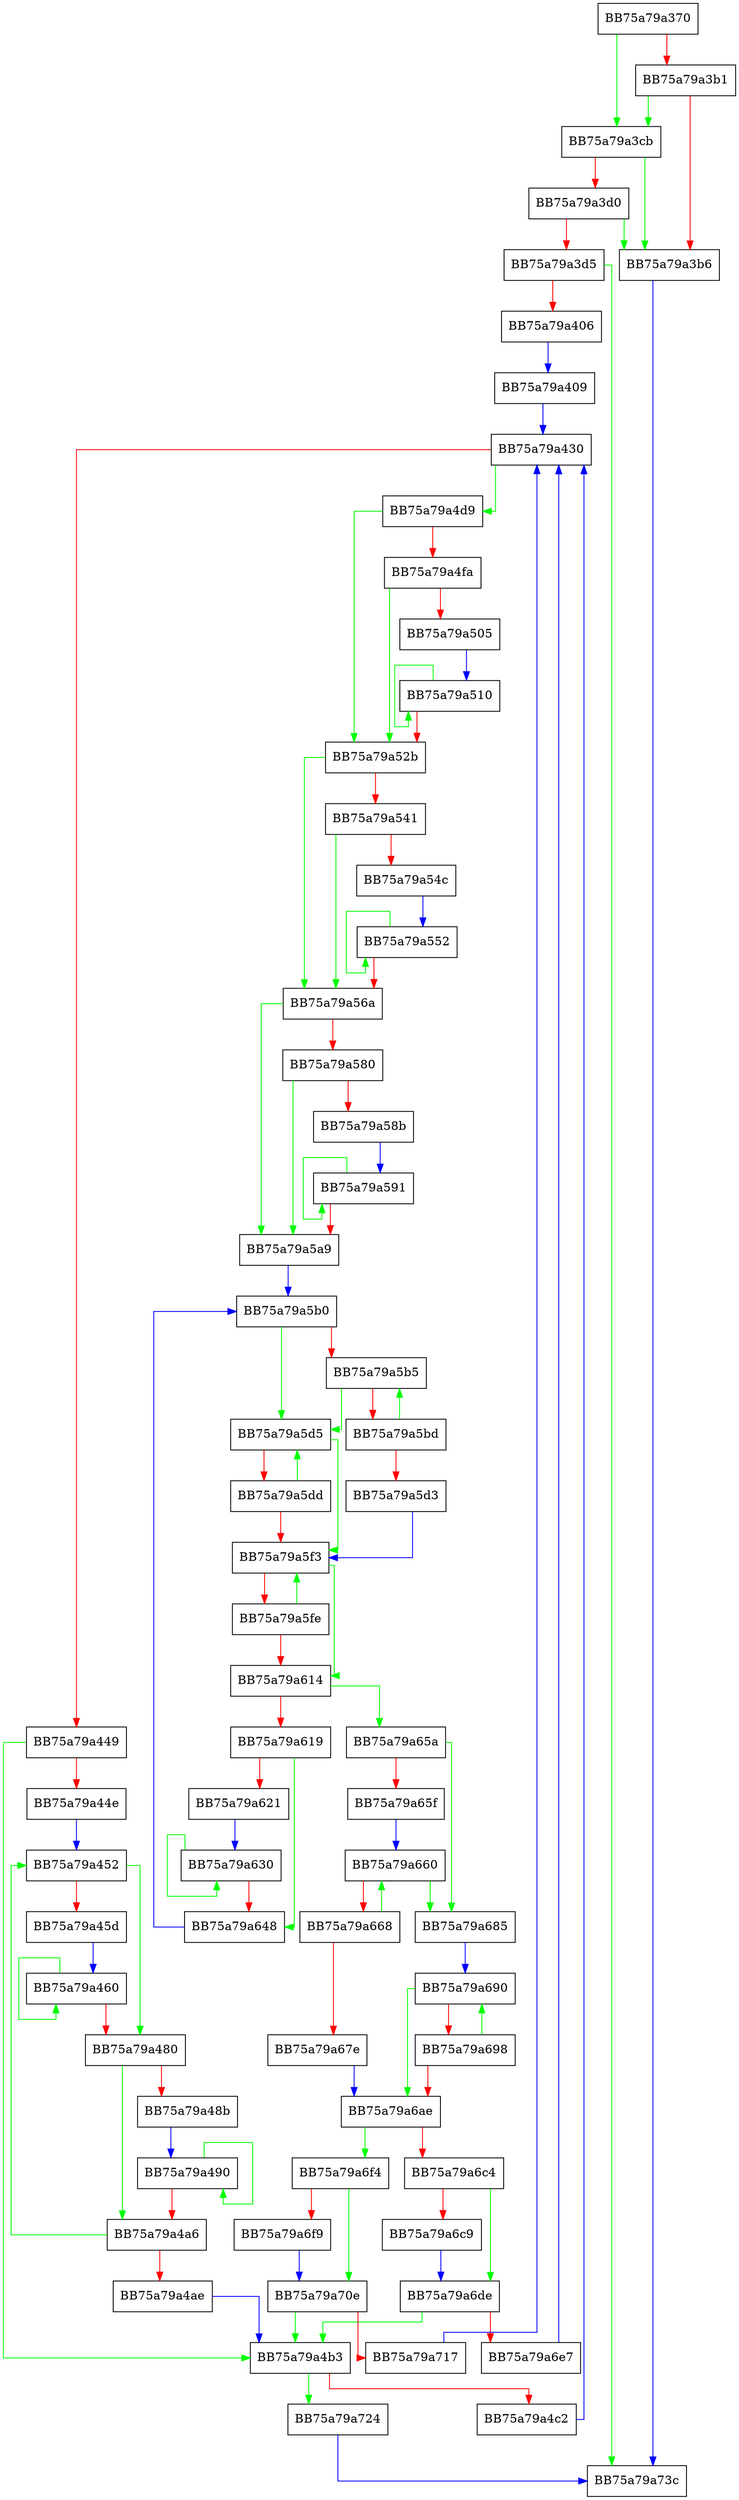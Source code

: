 digraph qsort_s {
  node [shape="box"];
  graph [splines=ortho];
  BB75a79a370 -> BB75a79a3cb [color="green"];
  BB75a79a370 -> BB75a79a3b1 [color="red"];
  BB75a79a3b1 -> BB75a79a3cb [color="green"];
  BB75a79a3b1 -> BB75a79a3b6 [color="red"];
  BB75a79a3b6 -> BB75a79a73c [color="blue"];
  BB75a79a3cb -> BB75a79a3b6 [color="green"];
  BB75a79a3cb -> BB75a79a3d0 [color="red"];
  BB75a79a3d0 -> BB75a79a3b6 [color="green"];
  BB75a79a3d0 -> BB75a79a3d5 [color="red"];
  BB75a79a3d5 -> BB75a79a73c [color="green"];
  BB75a79a3d5 -> BB75a79a406 [color="red"];
  BB75a79a406 -> BB75a79a409 [color="blue"];
  BB75a79a409 -> BB75a79a430 [color="blue"];
  BB75a79a430 -> BB75a79a4d9 [color="green"];
  BB75a79a430 -> BB75a79a449 [color="red"];
  BB75a79a449 -> BB75a79a4b3 [color="green"];
  BB75a79a449 -> BB75a79a44e [color="red"];
  BB75a79a44e -> BB75a79a452 [color="blue"];
  BB75a79a452 -> BB75a79a480 [color="green"];
  BB75a79a452 -> BB75a79a45d [color="red"];
  BB75a79a45d -> BB75a79a460 [color="blue"];
  BB75a79a460 -> BB75a79a460 [color="green"];
  BB75a79a460 -> BB75a79a480 [color="red"];
  BB75a79a480 -> BB75a79a4a6 [color="green"];
  BB75a79a480 -> BB75a79a48b [color="red"];
  BB75a79a48b -> BB75a79a490 [color="blue"];
  BB75a79a490 -> BB75a79a490 [color="green"];
  BB75a79a490 -> BB75a79a4a6 [color="red"];
  BB75a79a4a6 -> BB75a79a452 [color="green"];
  BB75a79a4a6 -> BB75a79a4ae [color="red"];
  BB75a79a4ae -> BB75a79a4b3 [color="blue"];
  BB75a79a4b3 -> BB75a79a724 [color="green"];
  BB75a79a4b3 -> BB75a79a4c2 [color="red"];
  BB75a79a4c2 -> BB75a79a430 [color="blue"];
  BB75a79a4d9 -> BB75a79a52b [color="green"];
  BB75a79a4d9 -> BB75a79a4fa [color="red"];
  BB75a79a4fa -> BB75a79a52b [color="green"];
  BB75a79a4fa -> BB75a79a505 [color="red"];
  BB75a79a505 -> BB75a79a510 [color="blue"];
  BB75a79a510 -> BB75a79a510 [color="green"];
  BB75a79a510 -> BB75a79a52b [color="red"];
  BB75a79a52b -> BB75a79a56a [color="green"];
  BB75a79a52b -> BB75a79a541 [color="red"];
  BB75a79a541 -> BB75a79a56a [color="green"];
  BB75a79a541 -> BB75a79a54c [color="red"];
  BB75a79a54c -> BB75a79a552 [color="blue"];
  BB75a79a552 -> BB75a79a552 [color="green"];
  BB75a79a552 -> BB75a79a56a [color="red"];
  BB75a79a56a -> BB75a79a5a9 [color="green"];
  BB75a79a56a -> BB75a79a580 [color="red"];
  BB75a79a580 -> BB75a79a5a9 [color="green"];
  BB75a79a580 -> BB75a79a58b [color="red"];
  BB75a79a58b -> BB75a79a591 [color="blue"];
  BB75a79a591 -> BB75a79a591 [color="green"];
  BB75a79a591 -> BB75a79a5a9 [color="red"];
  BB75a79a5a9 -> BB75a79a5b0 [color="blue"];
  BB75a79a5b0 -> BB75a79a5d5 [color="green"];
  BB75a79a5b0 -> BB75a79a5b5 [color="red"];
  BB75a79a5b5 -> BB75a79a5d5 [color="green"];
  BB75a79a5b5 -> BB75a79a5bd [color="red"];
  BB75a79a5bd -> BB75a79a5b5 [color="green"];
  BB75a79a5bd -> BB75a79a5d3 [color="red"];
  BB75a79a5d3 -> BB75a79a5f3 [color="blue"];
  BB75a79a5d5 -> BB75a79a5f3 [color="green"];
  BB75a79a5d5 -> BB75a79a5dd [color="red"];
  BB75a79a5dd -> BB75a79a5d5 [color="green"];
  BB75a79a5dd -> BB75a79a5f3 [color="red"];
  BB75a79a5f3 -> BB75a79a614 [color="green"];
  BB75a79a5f3 -> BB75a79a5fe [color="red"];
  BB75a79a5fe -> BB75a79a5f3 [color="green"];
  BB75a79a5fe -> BB75a79a614 [color="red"];
  BB75a79a614 -> BB75a79a65a [color="green"];
  BB75a79a614 -> BB75a79a619 [color="red"];
  BB75a79a619 -> BB75a79a648 [color="green"];
  BB75a79a619 -> BB75a79a621 [color="red"];
  BB75a79a621 -> BB75a79a630 [color="blue"];
  BB75a79a630 -> BB75a79a630 [color="green"];
  BB75a79a630 -> BB75a79a648 [color="red"];
  BB75a79a648 -> BB75a79a5b0 [color="blue"];
  BB75a79a65a -> BB75a79a685 [color="green"];
  BB75a79a65a -> BB75a79a65f [color="red"];
  BB75a79a65f -> BB75a79a660 [color="blue"];
  BB75a79a660 -> BB75a79a685 [color="green"];
  BB75a79a660 -> BB75a79a668 [color="red"];
  BB75a79a668 -> BB75a79a660 [color="green"];
  BB75a79a668 -> BB75a79a67e [color="red"];
  BB75a79a67e -> BB75a79a6ae [color="blue"];
  BB75a79a685 -> BB75a79a690 [color="blue"];
  BB75a79a690 -> BB75a79a6ae [color="green"];
  BB75a79a690 -> BB75a79a698 [color="red"];
  BB75a79a698 -> BB75a79a690 [color="green"];
  BB75a79a698 -> BB75a79a6ae [color="red"];
  BB75a79a6ae -> BB75a79a6f4 [color="green"];
  BB75a79a6ae -> BB75a79a6c4 [color="red"];
  BB75a79a6c4 -> BB75a79a6de [color="green"];
  BB75a79a6c4 -> BB75a79a6c9 [color="red"];
  BB75a79a6c9 -> BB75a79a6de [color="blue"];
  BB75a79a6de -> BB75a79a4b3 [color="green"];
  BB75a79a6de -> BB75a79a6e7 [color="red"];
  BB75a79a6e7 -> BB75a79a430 [color="blue"];
  BB75a79a6f4 -> BB75a79a70e [color="green"];
  BB75a79a6f4 -> BB75a79a6f9 [color="red"];
  BB75a79a6f9 -> BB75a79a70e [color="blue"];
  BB75a79a70e -> BB75a79a4b3 [color="green"];
  BB75a79a70e -> BB75a79a717 [color="red"];
  BB75a79a717 -> BB75a79a430 [color="blue"];
  BB75a79a724 -> BB75a79a73c [color="blue"];
}